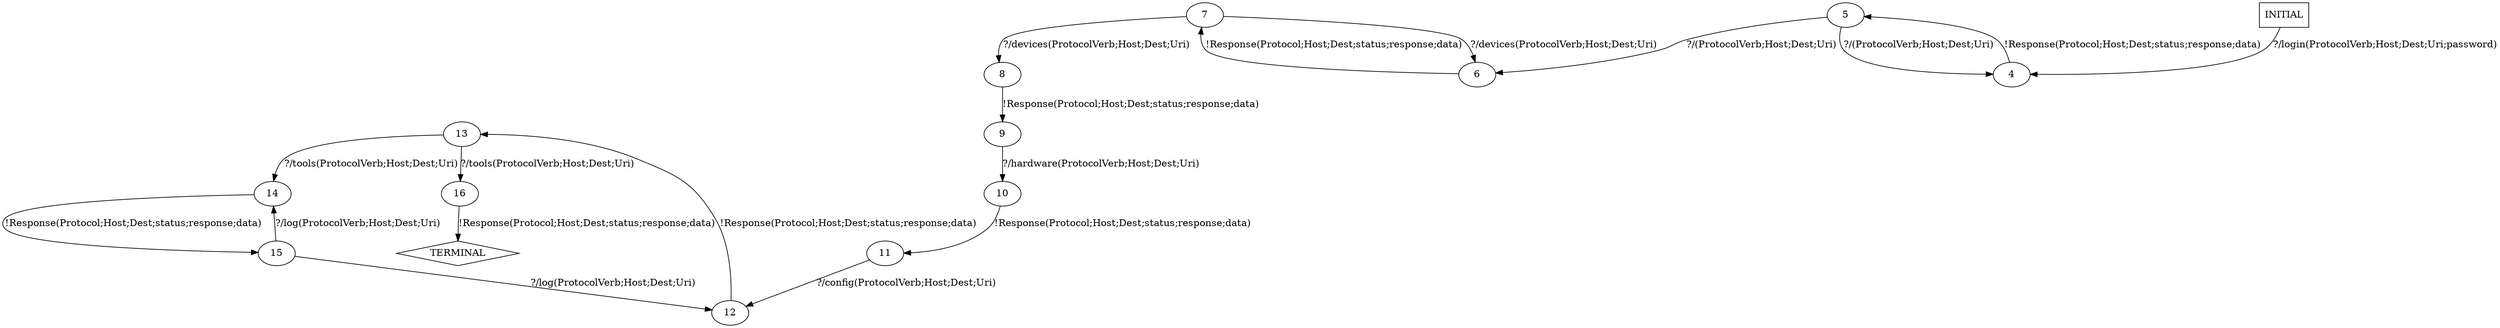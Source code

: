 digraph G {
  1 [label="TERMINAL",shape=diamond];
  3 [label="INITIAL",shape=box];
  4 [label="4"];
  5 [label="5"];
  6 [label="6"];
  7 [label="7"];
  8 [label="8"];
  9 [label="9"];
  10 [label="10"];
  11 [label="11"];
  12 [label="12"];
  13 [label="13"];
  14 [label="14"];
  15 [label="15"];
  16 [label="16"];
3->4  [label="?/login(ProtocolVerb;Host;Dest;Uri;password)"]
4->5  [label="!Response(Protocol;Host;Dest;status;response;data)"]
5->6  [label="?/(ProtocolVerb;Host;Dest;Uri)"]
5->4  [label="?/(ProtocolVerb;Host;Dest;Uri)"]
6->7  [label="!Response(Protocol;Host;Dest;status;response;data)"]
7->6  [label="?/devices(ProtocolVerb;Host;Dest;Uri)"]
7->8  [label="?/devices(ProtocolVerb;Host;Dest;Uri)"]
8->9  [label="!Response(Protocol;Host;Dest;status;response;data)"]
9->10  [label="?/hardware(ProtocolVerb;Host;Dest;Uri)"]
10->11  [label="!Response(Protocol;Host;Dest;status;response;data)"]
11->12  [label="?/config(ProtocolVerb;Host;Dest;Uri)"]
12->13  [label="!Response(Protocol;Host;Dest;status;response;data)"]
13->16  [label="?/tools(ProtocolVerb;Host;Dest;Uri)"]
13->14  [label="?/tools(ProtocolVerb;Host;Dest;Uri)"]
14->15  [label="!Response(Protocol;Host;Dest;status;response;data)"]
15->12  [label="?/log(ProtocolVerb;Host;Dest;Uri)"]
15->14  [label="?/log(ProtocolVerb;Host;Dest;Uri)"]
16->1  [label="!Response(Protocol;Host;Dest;status;response;data)"]
}
